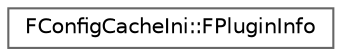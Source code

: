 digraph "Graphical Class Hierarchy"
{
 // INTERACTIVE_SVG=YES
 // LATEX_PDF_SIZE
  bgcolor="transparent";
  edge [fontname=Helvetica,fontsize=10,labelfontname=Helvetica,labelfontsize=10];
  node [fontname=Helvetica,fontsize=10,shape=box,height=0.2,width=0.4];
  rankdir="LR";
  Node0 [id="Node000000",label="FConfigCacheIni::FPluginInfo",height=0.2,width=0.4,color="grey40", fillcolor="white", style="filled",URL="$dc/daa/structFConfigCacheIni_1_1FPluginInfo.html",tooltip=" "];
}

